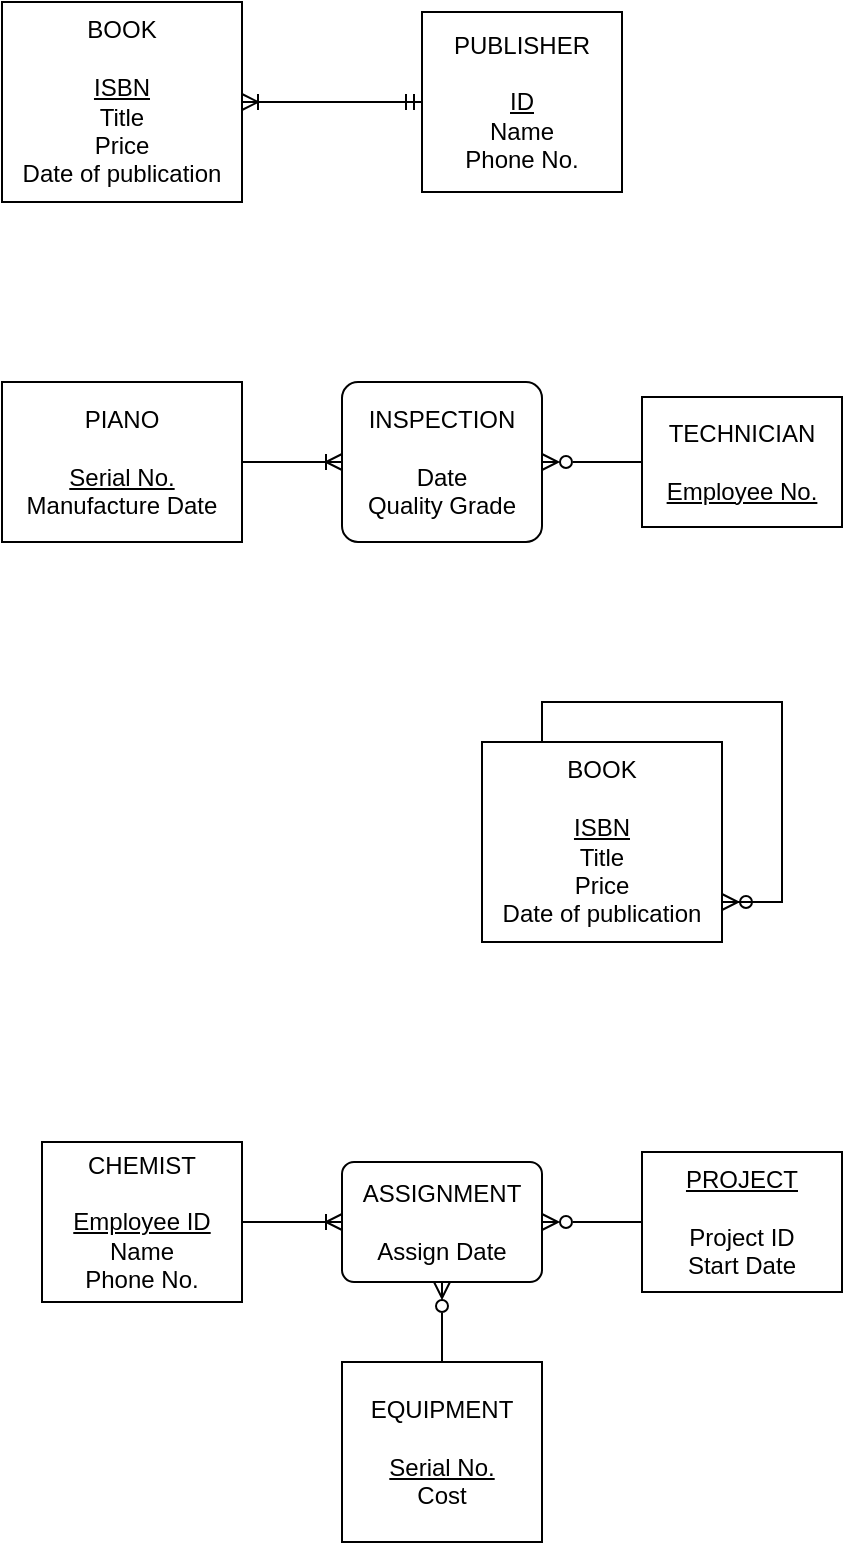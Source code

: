 <mxfile version="21.1.6" type="github">
  <diagram name="Page-1" id="LVZoNYxHvud7TBq3Esnv">
    <mxGraphModel dx="1908" dy="1232" grid="1" gridSize="10" guides="1" tooltips="1" connect="1" arrows="1" fold="1" page="1" pageScale="1" pageWidth="850" pageHeight="1100" math="0" shadow="0">
      <root>
        <mxCell id="0" />
        <mxCell id="1" parent="0" />
        <mxCell id="8IdoDz5DLcCx1GYUlsVv-1" value="BOOK&lt;br&gt;&lt;br&gt;&lt;u&gt;ISBN&lt;br&gt;&lt;/u&gt;Title&lt;br&gt;Price&lt;br&gt;Date of publication" style="whiteSpace=wrap;html=1;align=center;" vertex="1" parent="1">
          <mxGeometry x="70" y="120" width="120" height="100" as="geometry" />
        </mxCell>
        <mxCell id="8IdoDz5DLcCx1GYUlsVv-2" value="PUBLISHER&lt;br&gt;&lt;br&gt;&lt;u&gt;ID&lt;br&gt;&lt;/u&gt;Name&lt;br style=&quot;border-color: var(--border-color);&quot;&gt;Phone No." style="whiteSpace=wrap;html=1;align=center;" vertex="1" parent="1">
          <mxGeometry x="280" y="125" width="100" height="90" as="geometry" />
        </mxCell>
        <mxCell id="8IdoDz5DLcCx1GYUlsVv-3" style="edgeStyle=orthogonalEdgeStyle;rounded=0;orthogonalLoop=1;jettySize=auto;html=1;entryX=1;entryY=0.5;entryDx=0;entryDy=0;endArrow=ERoneToMany;endFill=0;startArrow=ERmandOne;startFill=0;" edge="1" parent="1" source="8IdoDz5DLcCx1GYUlsVv-2" target="8IdoDz5DLcCx1GYUlsVv-1">
          <mxGeometry relative="1" as="geometry">
            <mxPoint x="240.0" y="169.97" as="sourcePoint" />
          </mxGeometry>
        </mxCell>
        <mxCell id="8IdoDz5DLcCx1GYUlsVv-10" style="edgeStyle=orthogonalEdgeStyle;rounded=0;orthogonalLoop=1;jettySize=auto;html=1;entryX=0;entryY=0.5;entryDx=0;entryDy=0;endArrow=ERoneToMany;endFill=0;" edge="1" parent="1" source="8IdoDz5DLcCx1GYUlsVv-6" target="8IdoDz5DLcCx1GYUlsVv-9">
          <mxGeometry relative="1" as="geometry" />
        </mxCell>
        <mxCell id="8IdoDz5DLcCx1GYUlsVv-6" value="PIANO&lt;br&gt;&lt;br&gt;&lt;u&gt;Serial No.&lt;br&gt;&lt;/u&gt;Manufacture Date" style="whiteSpace=wrap;html=1;align=center;" vertex="1" parent="1">
          <mxGeometry x="70" y="310" width="120" height="80" as="geometry" />
        </mxCell>
        <mxCell id="8IdoDz5DLcCx1GYUlsVv-11" style="edgeStyle=orthogonalEdgeStyle;rounded=0;orthogonalLoop=1;jettySize=auto;html=1;entryX=1;entryY=0.5;entryDx=0;entryDy=0;endArrow=ERzeroToMany;endFill=0;" edge="1" parent="1" source="8IdoDz5DLcCx1GYUlsVv-7" target="8IdoDz5DLcCx1GYUlsVv-9">
          <mxGeometry relative="1" as="geometry" />
        </mxCell>
        <mxCell id="8IdoDz5DLcCx1GYUlsVv-7" value="TECHNICIAN&lt;br&gt;&lt;br&gt;&lt;u&gt;Employee No.&lt;br&gt;&lt;/u&gt;" style="whiteSpace=wrap;html=1;align=center;" vertex="1" parent="1">
          <mxGeometry x="390" y="317.5" width="100" height="65" as="geometry" />
        </mxCell>
        <mxCell id="8IdoDz5DLcCx1GYUlsVv-9" value="INSPECTION&lt;br&gt;&lt;br&gt;Date&lt;br&gt;Quality Grade" style="rounded=1;arcSize=10;whiteSpace=wrap;html=1;align=center;" vertex="1" parent="1">
          <mxGeometry x="240" y="310" width="100" height="80" as="geometry" />
        </mxCell>
        <mxCell id="8IdoDz5DLcCx1GYUlsVv-12" value="" style="whiteSpace=wrap;html=1;align=center;" vertex="1" parent="1">
          <mxGeometry x="340" y="470" width="120" height="100" as="geometry" />
        </mxCell>
        <mxCell id="8IdoDz5DLcCx1GYUlsVv-13" value="BOOK&lt;br&gt;&lt;br&gt;&lt;u&gt;ISBN&lt;br&gt;&lt;/u&gt;Title&lt;br&gt;Price&lt;br&gt;Date of publication" style="whiteSpace=wrap;html=1;align=center;" vertex="1" parent="1">
          <mxGeometry x="310" y="490" width="120" height="100" as="geometry" />
        </mxCell>
        <mxCell id="8IdoDz5DLcCx1GYUlsVv-15" value="" style="edgeStyle=entityRelationEdgeStyle;fontSize=12;html=1;endArrow=none;rounded=0;startArrow=ERzeroToMany;startFill=0;endFill=0;" edge="1" parent="1">
          <mxGeometry width="100" height="100" relative="1" as="geometry">
            <mxPoint x="430" y="570" as="sourcePoint" />
            <mxPoint x="460" y="570" as="targetPoint" />
          </mxGeometry>
        </mxCell>
        <mxCell id="8IdoDz5DLcCx1GYUlsVv-20" style="edgeStyle=orthogonalEdgeStyle;rounded=0;orthogonalLoop=1;jettySize=auto;html=1;endArrow=ERoneToMany;endFill=0;" edge="1" parent="1" source="8IdoDz5DLcCx1GYUlsVv-16" target="8IdoDz5DLcCx1GYUlsVv-19">
          <mxGeometry relative="1" as="geometry" />
        </mxCell>
        <mxCell id="8IdoDz5DLcCx1GYUlsVv-16" value="&lt;span style=&quot;text-align: start; background-color: initial;&quot;&gt;CHEMIST&lt;br&gt;&lt;/span&gt;&lt;span style=&quot;text-align: start; background-color: initial;&quot; class=&quot;Apple-converted-space&quot;&gt;&lt;br&gt;&lt;u&gt;Employee ID&lt;br&gt;&lt;/u&gt;Name&lt;br&gt;Phone No.&lt;br&gt;&lt;/span&gt;" style="whiteSpace=wrap;html=1;align=center;" vertex="1" parent="1">
          <mxGeometry x="90" y="690" width="100" height="80" as="geometry" />
        </mxCell>
        <mxCell id="8IdoDz5DLcCx1GYUlsVv-21" style="edgeStyle=orthogonalEdgeStyle;rounded=0;orthogonalLoop=1;jettySize=auto;html=1;entryX=1;entryY=0.5;entryDx=0;entryDy=0;endArrow=ERzeroToMany;endFill=0;" edge="1" parent="1" source="8IdoDz5DLcCx1GYUlsVv-17" target="8IdoDz5DLcCx1GYUlsVv-19">
          <mxGeometry relative="1" as="geometry" />
        </mxCell>
        <mxCell id="8IdoDz5DLcCx1GYUlsVv-17" value="&lt;u&gt;PROJECT&lt;/u&gt;&lt;br&gt;&lt;br&gt;Project ID&lt;br&gt;Start Date" style="whiteSpace=wrap;html=1;align=center;" vertex="1" parent="1">
          <mxGeometry x="390" y="695" width="100" height="70" as="geometry" />
        </mxCell>
        <mxCell id="8IdoDz5DLcCx1GYUlsVv-22" style="edgeStyle=orthogonalEdgeStyle;rounded=0;orthogonalLoop=1;jettySize=auto;html=1;entryX=0.5;entryY=1;entryDx=0;entryDy=0;endArrow=ERzeroToMany;endFill=0;" edge="1" parent="1" source="8IdoDz5DLcCx1GYUlsVv-18" target="8IdoDz5DLcCx1GYUlsVv-19">
          <mxGeometry relative="1" as="geometry" />
        </mxCell>
        <mxCell id="8IdoDz5DLcCx1GYUlsVv-18" value="&lt;span style=&quot;text-align: start; background-color: initial;&quot;&gt;EQUIPMENT&lt;br&gt;&lt;br&gt;&lt;u&gt;Serial No.&lt;br&gt;&lt;/u&gt;Cost&lt;br&gt;&lt;/span&gt;" style="whiteSpace=wrap;html=1;align=center;" vertex="1" parent="1">
          <mxGeometry x="240" y="800" width="100" height="90" as="geometry" />
        </mxCell>
        <mxCell id="8IdoDz5DLcCx1GYUlsVv-19" value="ASSIGNMENT&lt;br&gt;&lt;br&gt;Assign Date" style="rounded=1;arcSize=10;whiteSpace=wrap;html=1;align=center;" vertex="1" parent="1">
          <mxGeometry x="240" y="700" width="100" height="60" as="geometry" />
        </mxCell>
      </root>
    </mxGraphModel>
  </diagram>
</mxfile>
